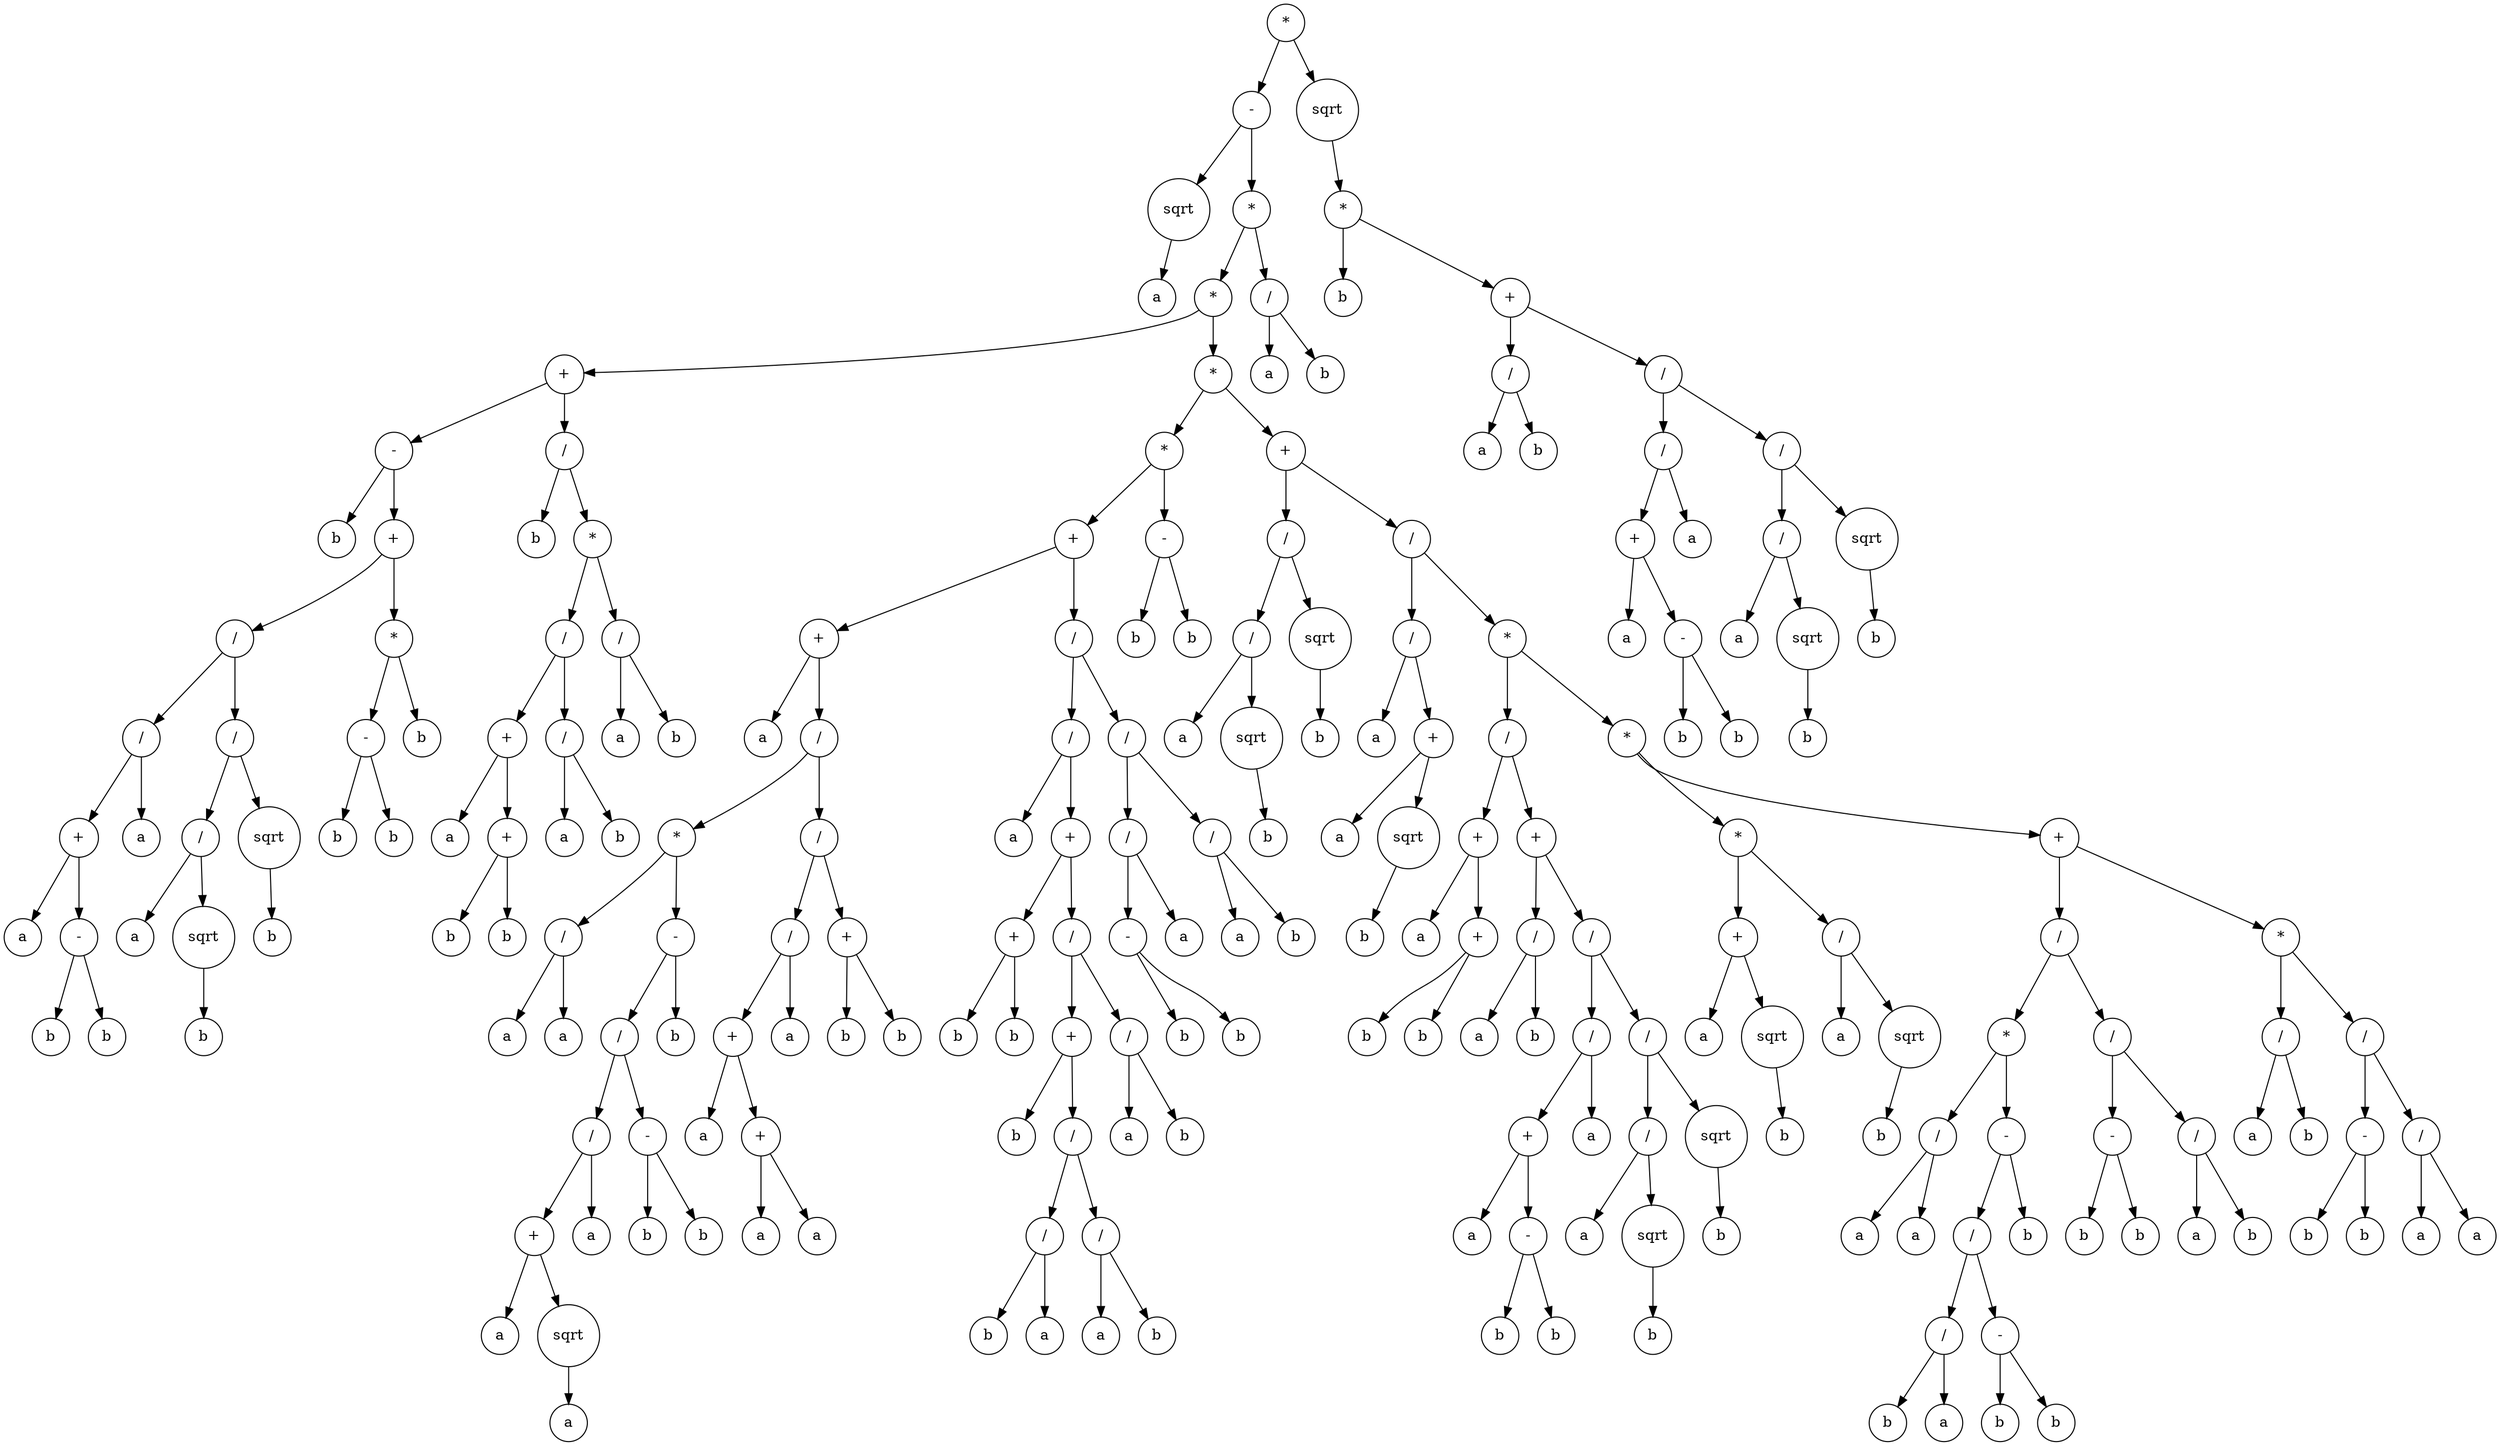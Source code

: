 digraph g {
graph [ordering=out];
node [shape=circle];
n[label = "*"];
n0[label = "-"];
n00[label = "sqrt"];
n000[label = "a"];
n00 -> n000;
n0 -> n00;
n01[label = "*"];
n010[label = "*"];
n0100[label = "+"];
n01000[label = "-"];
n010000[label = "b"];
n01000 -> n010000;
n010001[label = "+"];
n0100010[label = "/"];
n01000100[label = "/"];
n010001000[label = "+"];
n0100010000[label = "a"];
n010001000 -> n0100010000;
n0100010001[label = "-"];
n01000100010[label = "b"];
n0100010001 -> n01000100010;
n01000100011[label = "b"];
n0100010001 -> n01000100011;
n010001000 -> n0100010001;
n01000100 -> n010001000;
n010001001[label = "a"];
n01000100 -> n010001001;
n0100010 -> n01000100;
n01000101[label = "/"];
n010001010[label = "/"];
n0100010100[label = "a"];
n010001010 -> n0100010100;
n0100010101[label = "sqrt"];
n01000101010[label = "b"];
n0100010101 -> n01000101010;
n010001010 -> n0100010101;
n01000101 -> n010001010;
n010001011[label = "sqrt"];
n0100010110[label = "b"];
n010001011 -> n0100010110;
n01000101 -> n010001011;
n0100010 -> n01000101;
n010001 -> n0100010;
n0100011[label = "*"];
n01000110[label = "-"];
n010001100[label = "b"];
n01000110 -> n010001100;
n010001101[label = "b"];
n01000110 -> n010001101;
n0100011 -> n01000110;
n01000111[label = "b"];
n0100011 -> n01000111;
n010001 -> n0100011;
n01000 -> n010001;
n0100 -> n01000;
n01001[label = "/"];
n010010[label = "b"];
n01001 -> n010010;
n010011[label = "*"];
n0100110[label = "/"];
n01001100[label = "+"];
n010011000[label = "a"];
n01001100 -> n010011000;
n010011001[label = "+"];
n0100110010[label = "b"];
n010011001 -> n0100110010;
n0100110011[label = "b"];
n010011001 -> n0100110011;
n01001100 -> n010011001;
n0100110 -> n01001100;
n01001101[label = "/"];
n010011010[label = "a"];
n01001101 -> n010011010;
n010011011[label = "b"];
n01001101 -> n010011011;
n0100110 -> n01001101;
n010011 -> n0100110;
n0100111[label = "/"];
n01001110[label = "a"];
n0100111 -> n01001110;
n01001111[label = "b"];
n0100111 -> n01001111;
n010011 -> n0100111;
n01001 -> n010011;
n0100 -> n01001;
n010 -> n0100;
n0101[label = "*"];
n01010[label = "*"];
n010100[label = "+"];
n0101000[label = "+"];
n01010000[label = "a"];
n0101000 -> n01010000;
n01010001[label = "/"];
n010100010[label = "*"];
n0101000100[label = "/"];
n01010001000[label = "a"];
n0101000100 -> n01010001000;
n01010001001[label = "a"];
n0101000100 -> n01010001001;
n010100010 -> n0101000100;
n0101000101[label = "-"];
n01010001010[label = "/"];
n010100010100[label = "/"];
n0101000101000[label = "+"];
n01010001010000[label = "a"];
n0101000101000 -> n01010001010000;
n01010001010001[label = "sqrt"];
n010100010100010[label = "a"];
n01010001010001 -> n010100010100010;
n0101000101000 -> n01010001010001;
n010100010100 -> n0101000101000;
n0101000101001[label = "a"];
n010100010100 -> n0101000101001;
n01010001010 -> n010100010100;
n010100010101[label = "-"];
n0101000101010[label = "b"];
n010100010101 -> n0101000101010;
n0101000101011[label = "b"];
n010100010101 -> n0101000101011;
n01010001010 -> n010100010101;
n0101000101 -> n01010001010;
n01010001011[label = "b"];
n0101000101 -> n01010001011;
n010100010 -> n0101000101;
n01010001 -> n010100010;
n010100011[label = "/"];
n0101000110[label = "/"];
n01010001100[label = "+"];
n010100011000[label = "a"];
n01010001100 -> n010100011000;
n010100011001[label = "+"];
n0101000110010[label = "a"];
n010100011001 -> n0101000110010;
n0101000110011[label = "a"];
n010100011001 -> n0101000110011;
n01010001100 -> n010100011001;
n0101000110 -> n01010001100;
n01010001101[label = "a"];
n0101000110 -> n01010001101;
n010100011 -> n0101000110;
n0101000111[label = "+"];
n01010001110[label = "b"];
n0101000111 -> n01010001110;
n01010001111[label = "b"];
n0101000111 -> n01010001111;
n010100011 -> n0101000111;
n01010001 -> n010100011;
n0101000 -> n01010001;
n010100 -> n0101000;
n0101001[label = "/"];
n01010010[label = "/"];
n010100100[label = "a"];
n01010010 -> n010100100;
n010100101[label = "+"];
n0101001010[label = "+"];
n01010010100[label = "b"];
n0101001010 -> n01010010100;
n01010010101[label = "b"];
n0101001010 -> n01010010101;
n010100101 -> n0101001010;
n0101001011[label = "/"];
n01010010110[label = "+"];
n010100101100[label = "b"];
n01010010110 -> n010100101100;
n010100101101[label = "/"];
n0101001011010[label = "/"];
n01010010110100[label = "b"];
n0101001011010 -> n01010010110100;
n01010010110101[label = "a"];
n0101001011010 -> n01010010110101;
n010100101101 -> n0101001011010;
n0101001011011[label = "/"];
n01010010110110[label = "a"];
n0101001011011 -> n01010010110110;
n01010010110111[label = "b"];
n0101001011011 -> n01010010110111;
n010100101101 -> n0101001011011;
n01010010110 -> n010100101101;
n0101001011 -> n01010010110;
n01010010111[label = "/"];
n010100101110[label = "a"];
n01010010111 -> n010100101110;
n010100101111[label = "b"];
n01010010111 -> n010100101111;
n0101001011 -> n01010010111;
n010100101 -> n0101001011;
n01010010 -> n010100101;
n0101001 -> n01010010;
n01010011[label = "/"];
n010100110[label = "/"];
n0101001100[label = "-"];
n01010011000[label = "b"];
n0101001100 -> n01010011000;
n01010011001[label = "b"];
n0101001100 -> n01010011001;
n010100110 -> n0101001100;
n0101001101[label = "a"];
n010100110 -> n0101001101;
n01010011 -> n010100110;
n010100111[label = "/"];
n0101001110[label = "a"];
n010100111 -> n0101001110;
n0101001111[label = "b"];
n010100111 -> n0101001111;
n01010011 -> n010100111;
n0101001 -> n01010011;
n010100 -> n0101001;
n01010 -> n010100;
n010101[label = "-"];
n0101010[label = "b"];
n010101 -> n0101010;
n0101011[label = "b"];
n010101 -> n0101011;
n01010 -> n010101;
n0101 -> n01010;
n01011[label = "+"];
n010110[label = "/"];
n0101100[label = "/"];
n01011000[label = "a"];
n0101100 -> n01011000;
n01011001[label = "sqrt"];
n010110010[label = "b"];
n01011001 -> n010110010;
n0101100 -> n01011001;
n010110 -> n0101100;
n0101101[label = "sqrt"];
n01011010[label = "b"];
n0101101 -> n01011010;
n010110 -> n0101101;
n01011 -> n010110;
n010111[label = "/"];
n0101110[label = "/"];
n01011100[label = "a"];
n0101110 -> n01011100;
n01011101[label = "+"];
n010111010[label = "a"];
n01011101 -> n010111010;
n010111011[label = "sqrt"];
n0101110110[label = "b"];
n010111011 -> n0101110110;
n01011101 -> n010111011;
n0101110 -> n01011101;
n010111 -> n0101110;
n0101111[label = "*"];
n01011110[label = "/"];
n010111100[label = "+"];
n0101111000[label = "a"];
n010111100 -> n0101111000;
n0101111001[label = "+"];
n01011110010[label = "b"];
n0101111001 -> n01011110010;
n01011110011[label = "b"];
n0101111001 -> n01011110011;
n010111100 -> n0101111001;
n01011110 -> n010111100;
n010111101[label = "+"];
n0101111010[label = "/"];
n01011110100[label = "a"];
n0101111010 -> n01011110100;
n01011110101[label = "b"];
n0101111010 -> n01011110101;
n010111101 -> n0101111010;
n0101111011[label = "/"];
n01011110110[label = "/"];
n010111101100[label = "+"];
n0101111011000[label = "a"];
n010111101100 -> n0101111011000;
n0101111011001[label = "-"];
n01011110110010[label = "b"];
n0101111011001 -> n01011110110010;
n01011110110011[label = "b"];
n0101111011001 -> n01011110110011;
n010111101100 -> n0101111011001;
n01011110110 -> n010111101100;
n010111101101[label = "a"];
n01011110110 -> n010111101101;
n0101111011 -> n01011110110;
n01011110111[label = "/"];
n010111101110[label = "/"];
n0101111011100[label = "a"];
n010111101110 -> n0101111011100;
n0101111011101[label = "sqrt"];
n01011110111010[label = "b"];
n0101111011101 -> n01011110111010;
n010111101110 -> n0101111011101;
n01011110111 -> n010111101110;
n010111101111[label = "sqrt"];
n0101111011110[label = "b"];
n010111101111 -> n0101111011110;
n01011110111 -> n010111101111;
n0101111011 -> n01011110111;
n010111101 -> n0101111011;
n01011110 -> n010111101;
n0101111 -> n01011110;
n01011111[label = "*"];
n010111110[label = "*"];
n0101111100[label = "+"];
n01011111000[label = "a"];
n0101111100 -> n01011111000;
n01011111001[label = "sqrt"];
n010111110010[label = "b"];
n01011111001 -> n010111110010;
n0101111100 -> n01011111001;
n010111110 -> n0101111100;
n0101111101[label = "/"];
n01011111010[label = "a"];
n0101111101 -> n01011111010;
n01011111011[label = "sqrt"];
n010111110110[label = "b"];
n01011111011 -> n010111110110;
n0101111101 -> n01011111011;
n010111110 -> n0101111101;
n01011111 -> n010111110;
n010111111[label = "+"];
n0101111110[label = "/"];
n01011111100[label = "*"];
n010111111000[label = "/"];
n0101111110000[label = "a"];
n010111111000 -> n0101111110000;
n0101111110001[label = "a"];
n010111111000 -> n0101111110001;
n01011111100 -> n010111111000;
n010111111001[label = "-"];
n0101111110010[label = "/"];
n01011111100100[label = "/"];
n010111111001000[label = "b"];
n01011111100100 -> n010111111001000;
n010111111001001[label = "a"];
n01011111100100 -> n010111111001001;
n0101111110010 -> n01011111100100;
n01011111100101[label = "-"];
n010111111001010[label = "b"];
n01011111100101 -> n010111111001010;
n010111111001011[label = "b"];
n01011111100101 -> n010111111001011;
n0101111110010 -> n01011111100101;
n010111111001 -> n0101111110010;
n0101111110011[label = "b"];
n010111111001 -> n0101111110011;
n01011111100 -> n010111111001;
n0101111110 -> n01011111100;
n01011111101[label = "/"];
n010111111010[label = "-"];
n0101111110100[label = "b"];
n010111111010 -> n0101111110100;
n0101111110101[label = "b"];
n010111111010 -> n0101111110101;
n01011111101 -> n010111111010;
n010111111011[label = "/"];
n0101111110110[label = "a"];
n010111111011 -> n0101111110110;
n0101111110111[label = "b"];
n010111111011 -> n0101111110111;
n01011111101 -> n010111111011;
n0101111110 -> n01011111101;
n010111111 -> n0101111110;
n0101111111[label = "*"];
n01011111110[label = "/"];
n010111111100[label = "a"];
n01011111110 -> n010111111100;
n010111111101[label = "b"];
n01011111110 -> n010111111101;
n0101111111 -> n01011111110;
n01011111111[label = "/"];
n010111111110[label = "-"];
n0101111111100[label = "b"];
n010111111110 -> n0101111111100;
n0101111111101[label = "b"];
n010111111110 -> n0101111111101;
n01011111111 -> n010111111110;
n010111111111[label = "/"];
n0101111111110[label = "a"];
n010111111111 -> n0101111111110;
n0101111111111[label = "a"];
n010111111111 -> n0101111111111;
n01011111111 -> n010111111111;
n0101111111 -> n01011111111;
n010111111 -> n0101111111;
n01011111 -> n010111111;
n0101111 -> n01011111;
n010111 -> n0101111;
n01011 -> n010111;
n0101 -> n01011;
n010 -> n0101;
n01 -> n010;
n011[label = "/"];
n0110[label = "a"];
n011 -> n0110;
n0111[label = "b"];
n011 -> n0111;
n01 -> n011;
n0 -> n01;
n -> n0;
n1[label = "sqrt"];
n10[label = "*"];
n100[label = "b"];
n10 -> n100;
n101[label = "+"];
n1010[label = "/"];
n10100[label = "a"];
n1010 -> n10100;
n10101[label = "b"];
n1010 -> n10101;
n101 -> n1010;
n1011[label = "/"];
n10110[label = "/"];
n101100[label = "+"];
n1011000[label = "a"];
n101100 -> n1011000;
n1011001[label = "-"];
n10110010[label = "b"];
n1011001 -> n10110010;
n10110011[label = "b"];
n1011001 -> n10110011;
n101100 -> n1011001;
n10110 -> n101100;
n101101[label = "a"];
n10110 -> n101101;
n1011 -> n10110;
n10111[label = "/"];
n101110[label = "/"];
n1011100[label = "a"];
n101110 -> n1011100;
n1011101[label = "sqrt"];
n10111010[label = "b"];
n1011101 -> n10111010;
n101110 -> n1011101;
n10111 -> n101110;
n101111[label = "sqrt"];
n1011110[label = "b"];
n101111 -> n1011110;
n10111 -> n101111;
n1011 -> n10111;
n101 -> n1011;
n10 -> n101;
n1 -> n10;
n -> n1;
}
